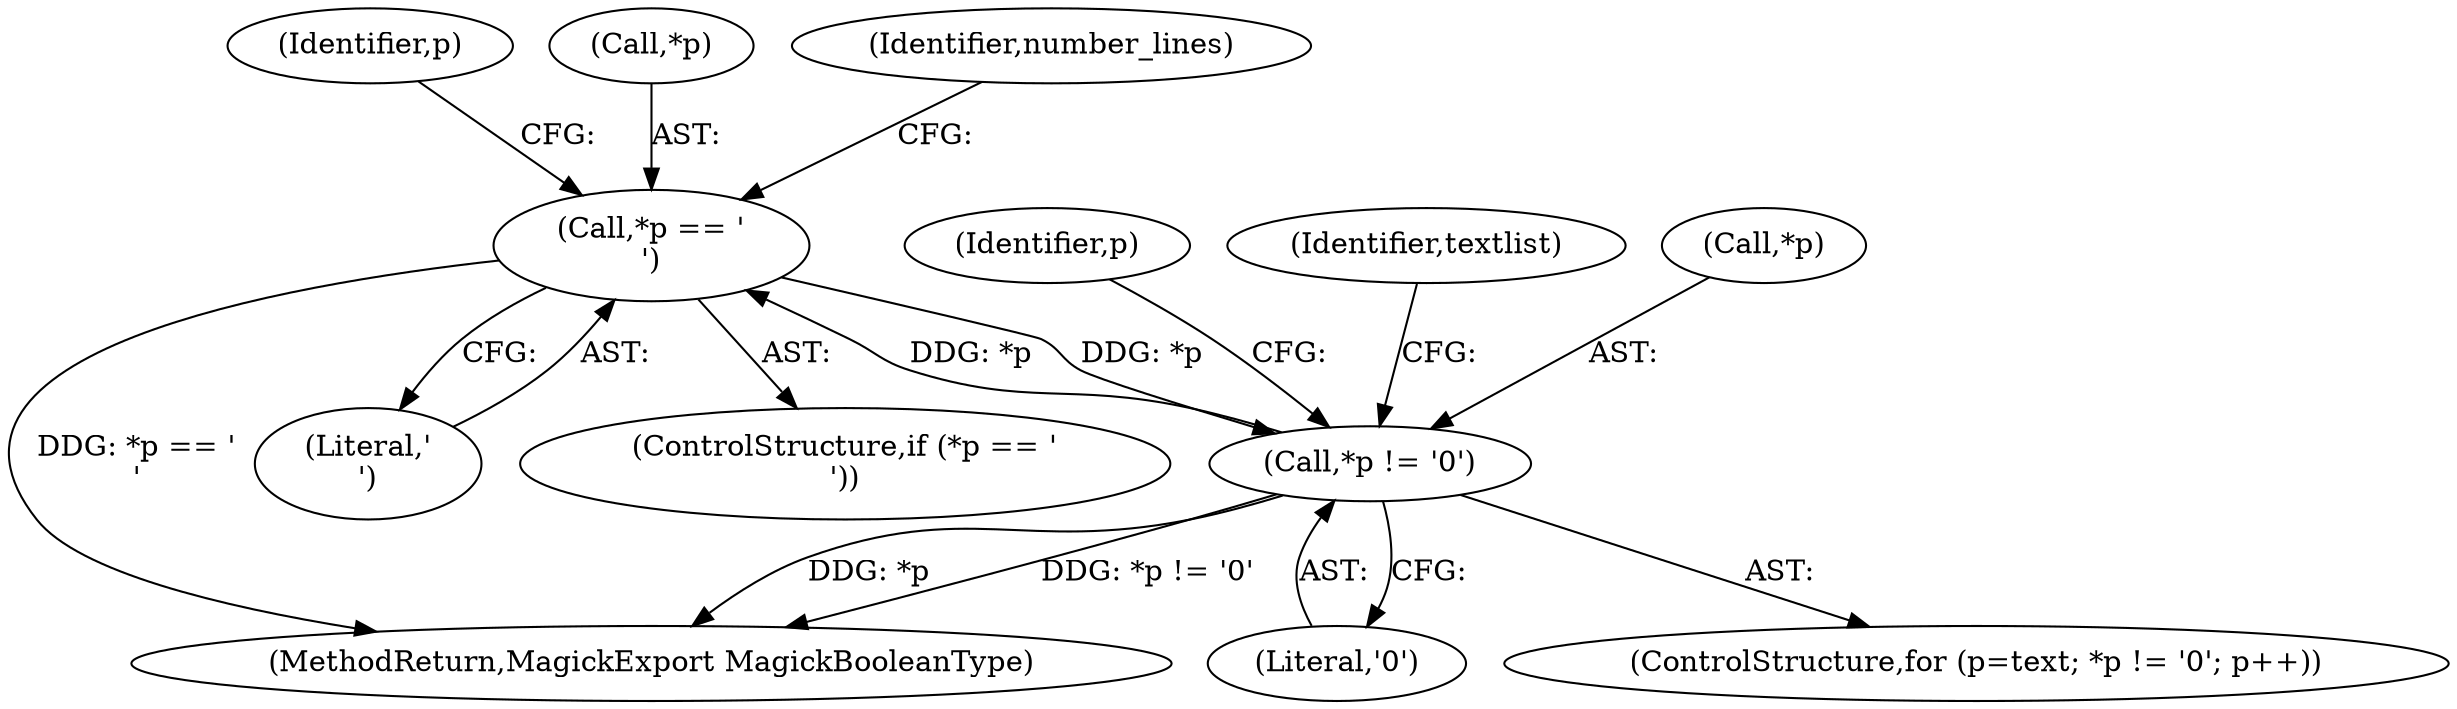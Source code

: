digraph "0_ImageMagick_f595a1985233c399a05c0c37cc41de16a90dd025@pointer" {
"1000221" [label="(Call,*p == '\n')"];
"1000214" [label="(Call,*p != '\0')"];
"1000221" [label="(Call,*p == '\n')"];
"1000220" [label="(ControlStructure,if (*p == '\n'))"];
"1000217" [label="(Literal,'\0')"];
"1000224" [label="(Literal,'\n')"];
"1000219" [label="(Identifier,p)"];
"1002049" [label="(MethodReturn,MagickExport MagickBooleanType)"];
"1000214" [label="(Call,*p != '\0')"];
"1000210" [label="(ControlStructure,for (p=text; *p != '\0'; p++))"];
"1000223" [label="(Identifier,p)"];
"1000221" [label="(Call,*p == '\n')"];
"1000228" [label="(Identifier,textlist)"];
"1000222" [label="(Call,*p)"];
"1000226" [label="(Identifier,number_lines)"];
"1000215" [label="(Call,*p)"];
"1000221" -> "1000220"  [label="AST: "];
"1000221" -> "1000224"  [label="CFG: "];
"1000222" -> "1000221"  [label="AST: "];
"1000224" -> "1000221"  [label="AST: "];
"1000226" -> "1000221"  [label="CFG: "];
"1000219" -> "1000221"  [label="CFG: "];
"1000221" -> "1002049"  [label="DDG: *p == '\n'"];
"1000221" -> "1000214"  [label="DDG: *p"];
"1000214" -> "1000221"  [label="DDG: *p"];
"1000214" -> "1000210"  [label="AST: "];
"1000214" -> "1000217"  [label="CFG: "];
"1000215" -> "1000214"  [label="AST: "];
"1000217" -> "1000214"  [label="AST: "];
"1000223" -> "1000214"  [label="CFG: "];
"1000228" -> "1000214"  [label="CFG: "];
"1000214" -> "1002049"  [label="DDG: *p != '\0'"];
"1000214" -> "1002049"  [label="DDG: *p"];
}
